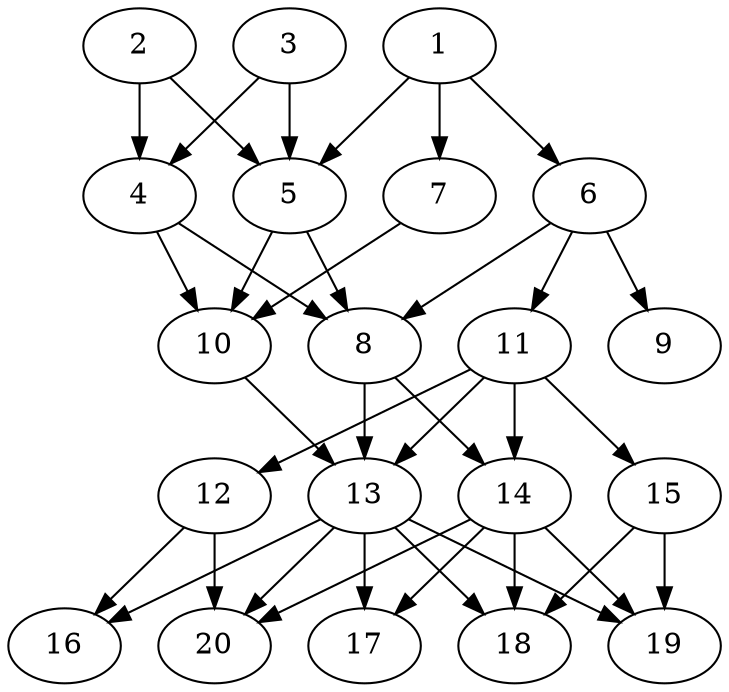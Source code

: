// DAG automatically generated by daggen at Thu Oct  3 13:58:42 2019
// ./daggen --dot -n 20 --ccr 0.4 --fat 0.5 --regular 0.7 --density 0.7 --mindata 5242880 --maxdata 52428800 
digraph G {
  1 [size="95244800", alpha="0.05", expect_size="38097920"] 
  1 -> 5 [size ="38097920"]
  1 -> 6 [size ="38097920"]
  1 -> 7 [size ="38097920"]
  2 [size="27850240", alpha="0.01", expect_size="11140096"] 
  2 -> 4 [size ="11140096"]
  2 -> 5 [size ="11140096"]
  3 [size="19699200", alpha="0.02", expect_size="7879680"] 
  3 -> 4 [size ="7879680"]
  3 -> 5 [size ="7879680"]
  4 [size="117844480", alpha="0.04", expect_size="47137792"] 
  4 -> 8 [size ="47137792"]
  4 -> 10 [size ="47137792"]
  5 [size="69632000", alpha="0.02", expect_size="27852800"] 
  5 -> 8 [size ="27852800"]
  5 -> 10 [size ="27852800"]
  6 [size="115389440", alpha="0.12", expect_size="46155776"] 
  6 -> 8 [size ="46155776"]
  6 -> 9 [size ="46155776"]
  6 -> 11 [size ="46155776"]
  7 [size="119616000", alpha="0.10", expect_size="47846400"] 
  7 -> 10 [size ="47846400"]
  8 [size="19883520", alpha="0.05", expect_size="7953408"] 
  8 -> 13 [size ="7953408"]
  8 -> 14 [size ="7953408"]
  9 [size="26027520", alpha="0.10", expect_size="10411008"] 
  10 [size="121617920", alpha="0.06", expect_size="48647168"] 
  10 -> 13 [size ="48647168"]
  11 [size="112481280", alpha="0.02", expect_size="44992512"] 
  11 -> 12 [size ="44992512"]
  11 -> 13 [size ="44992512"]
  11 -> 14 [size ="44992512"]
  11 -> 15 [size ="44992512"]
  12 [size="25103360", alpha="0.03", expect_size="10041344"] 
  12 -> 16 [size ="10041344"]
  12 -> 20 [size ="10041344"]
  13 [size="31316480", alpha="0.12", expect_size="12526592"] 
  13 -> 16 [size ="12526592"]
  13 -> 17 [size ="12526592"]
  13 -> 18 [size ="12526592"]
  13 -> 19 [size ="12526592"]
  13 -> 20 [size ="12526592"]
  14 [size="45038080", alpha="0.17", expect_size="18015232"] 
  14 -> 17 [size ="18015232"]
  14 -> 18 [size ="18015232"]
  14 -> 19 [size ="18015232"]
  14 -> 20 [size ="18015232"]
  15 [size="67696640", alpha="0.19", expect_size="27078656"] 
  15 -> 18 [size ="27078656"]
  15 -> 19 [size ="27078656"]
  16 [size="81105920", alpha="0.02", expect_size="32442368"] 
  17 [size="35571200", alpha="0.04", expect_size="14228480"] 
  18 [size="93163520", alpha="0.08", expect_size="37265408"] 
  19 [size="120931840", alpha="0.07", expect_size="48372736"] 
  20 [size="61271040", alpha="0.18", expect_size="24508416"] 
}
